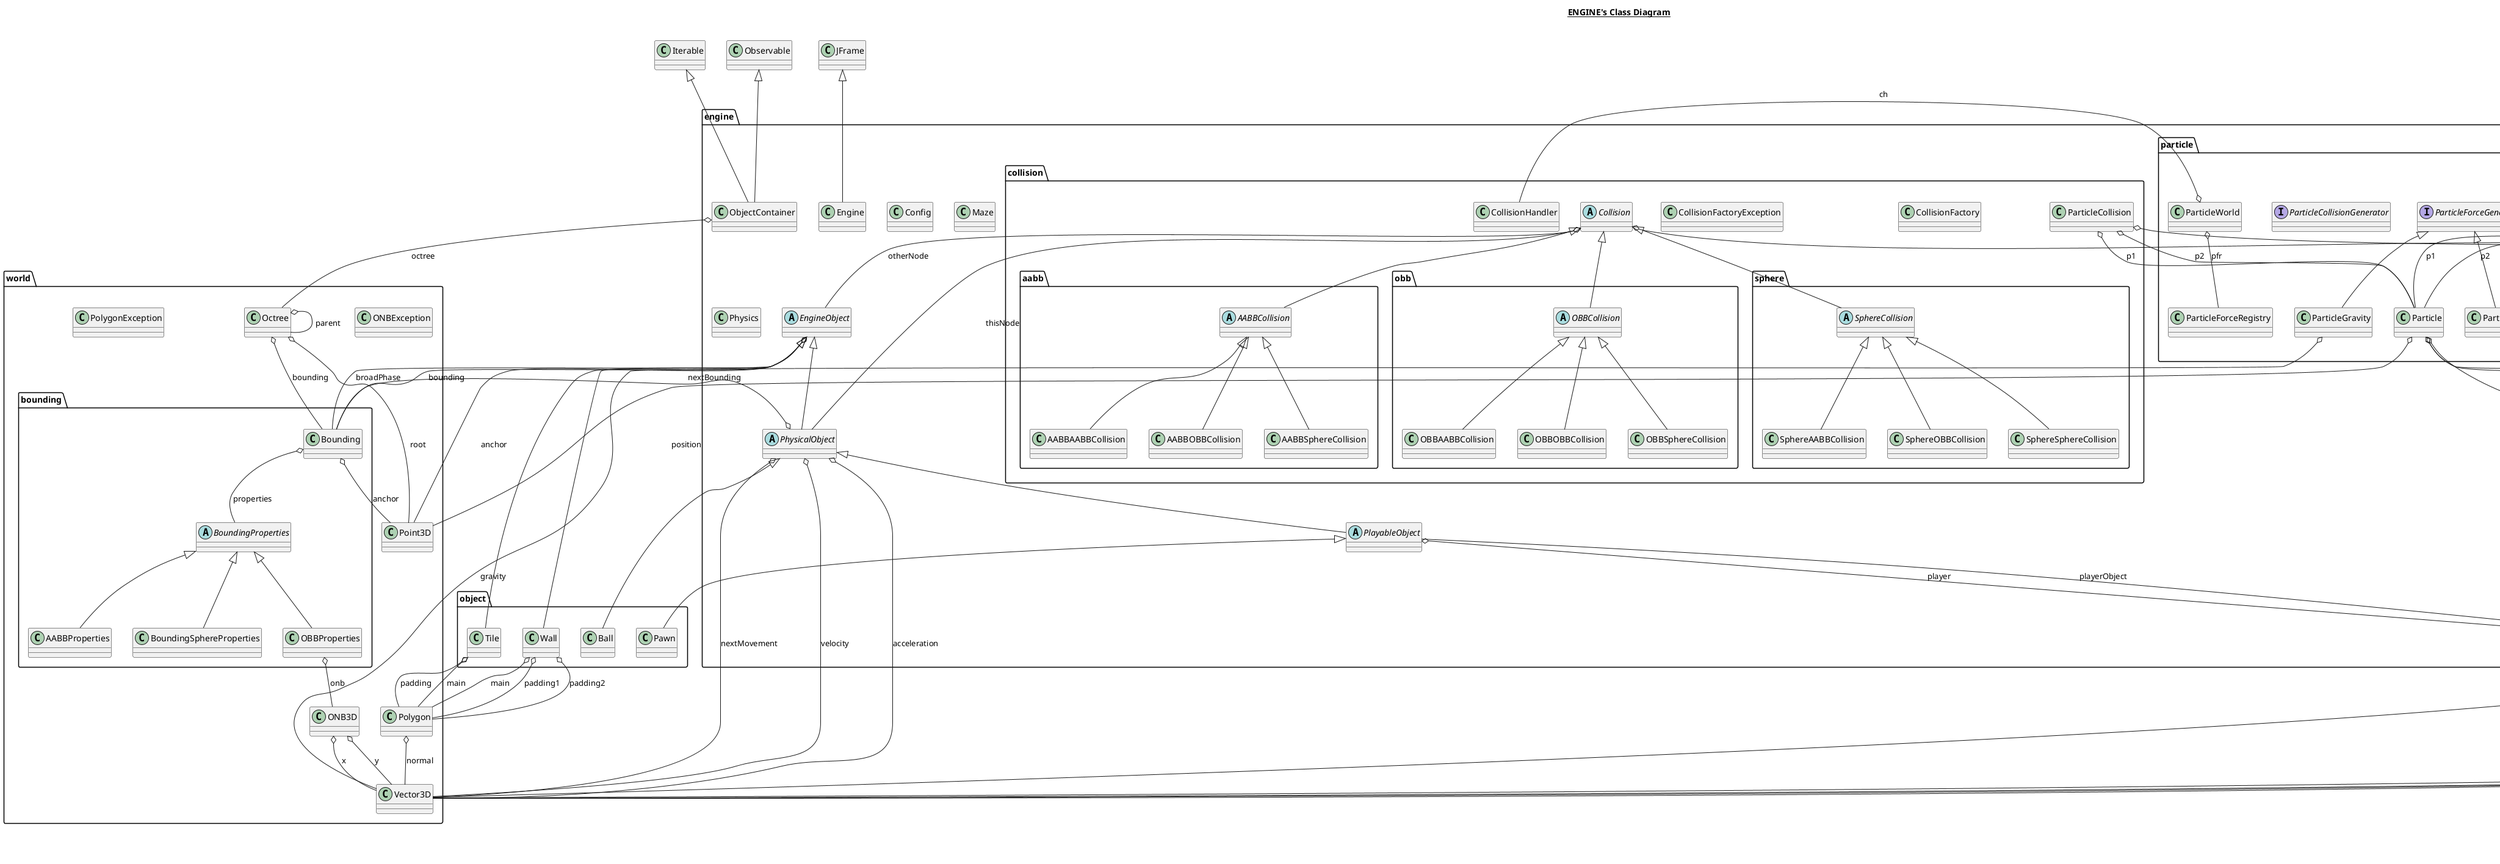 @startuml

title __ENGINE's Class Diagram__\n

  package engine {
    package engine.collision {
      package engine.collision.aabb {
        class AABBAABBCollision {
        }
      }
    }
  }
  

  package engine {
    package engine.collision {
      package engine.collision.aabb {
        abstract class AABBCollision {
        }
      }
    }
  }
  

  package engine {
    package engine.collision {
      package engine.collision.aabb {
        class AABBOBBCollision {
        }
      }
    }
  }
  

  package world {
    package world.bounding {
      class AABBProperties {
      }
    }
  }
  

  package engine {
    package engine.collision {
      package engine.collision.aabb {
        class AABBSphereCollision {
        }
      }
    }
  }
  

  package object {
    class Ball {
    }
  }
  

  package world {
    package world.bounding {
      class Bounding {
      }
    }
  }
  

  package world {
    package world.bounding {
      abstract class BoundingProperties {
      }
    }
  }
  

  package world {
    package world.bounding {
      class BoundingSphereProperties {
      }
    }
  }
  

  package engine {
    package engine.collision {
      abstract class Collision {
      }
    }
  }
  

  package engine {
    package engine.collision {
      class CollisionFactory {
      }
    }
  }
  

  package engine {
    package engine.collision {
      class CollisionFactoryException {
      }
    }
  }
  

  package engine {
    package engine.collision {
      class CollisionHandler {
      }
    }
  }
  

  package engine {
    class Config {
    }
  }
  

  package engine {
    class Engine {
    }
  }
  

  package engine {
    abstract class EngineObject {
    }
  }
  

  package engine {
    class Maze {
    }
  }
  

  package engine {
    package engine.collision {
      package engine.collision.obb {
        class OBBAABBCollision {
        }
      }
    }
  }
  

  package engine {
    package engine.collision {
      package engine.collision.obb {
        abstract class OBBCollision {
        }
      }
    }
  }
  

  package engine {
    package engine.collision {
      package engine.collision.obb {
        class OBBOBBCollision {
        }
      }
    }
  }
  

  package world {
    package world.bounding {
      class OBBProperties {
      }
    }
  }
  

  package engine {
    package engine.collision {
      package engine.collision.obb {
        class OBBSphereCollision {
        }
      }
    }
  }
  

  package world {
    class ONB3D {
    }
  }
  

  package world {
    class ONBException {
    }
  }
  

  package engine {
    class ObjectContainer {
    }
  }
  

  package world {
    class Octree {
    }
  }
  

  package engine {
    package engine.particle {
      class Particle {
      }
    }
  }
  

  package engine {
    package engine.particle {
      package engine.particle.link {
        class ParticleCable {
        }
      }
    }
  }
  

  package engine {
    package engine.collision {
      class ParticleCollision {
      }
    }
  }
  

  package engine {
    package engine.particle {
      interface ParticleCollisionGenerator {
      }
    }
  }
  

  package engine {
    package engine.particle {
      class ParticleDrag {
      }
    }
  }
  

  package engine {
    package engine.particle {
      interface ParticleForceGenerator {
      }
    }
  }
  

  package engine {
    package engine.particle {
      class ParticleForceRegistry {
      }
    }
  }
  

  package engine {
    package engine.particle {
      class ParticleGravity {
      }
    }
  }
  

  package engine {
    package engine.particle {
      package engine.particle.link {
        abstract class ParticleLink {
        }
      }
    }
  }
  

  package engine {
    package engine.particle {
      package engine.particle.link {
        class ParticleRod {
        }
      }
    }
  }
  

  package engine {
    package engine.particle {
      class ParticleWorld {
      }
    }
  }
  

  package object {
    class Pawn {
    }
  }
  

  package engine {
    abstract class PhysicalObject {
    }
  }
  

  package engine {
    class Physics {
    }
  }
  

  package engine {
    abstract class PlayableObject {
    }
  }
  

  package engine {
    class Player {
    }
  }
  

  package world {
    class Point3D {
    }
  }
  

  package world {
    class Polygon {
    }
  }
  

  package world {
    class PolygonException {
    }
  }
  

  package engine {
    package engine.collision {
      package engine.collision.sphere {
        class SphereAABBCollision {
        }
      }
    }
  }
  

  package engine {
    package engine.collision {
      package engine.collision.sphere {
        abstract class SphereCollision {
        }
      }
    }
  }
  

  package engine {
    package engine.collision {
      package engine.collision.sphere {
        class SphereOBBCollision {
        }
      }
    }
  }
  

  package engine {
    package engine.collision {
      package engine.collision.sphere {
        class SphereSphereCollision {
        }
      }
    }
  }
  

  package object {
    class Tile {
    }
  }
  

  package world {
    class Vector3D {
    }
  }
  

  package object {
    class Wall {
    }
  }
  

  AABBAABBCollision -up-|> AABBCollision
  AABBCollision -up-|> Collision
  AABBOBBCollision -up-|> AABBCollision
  AABBProperties -up-|> BoundingProperties
  AABBSphereCollision -up-|> AABBCollision
  Ball -up-|> PhysicalObject
  Bounding o-- Point3D : anchor
  Bounding o-- BoundingProperties : properties
  BoundingSphereProperties -up-|> BoundingProperties
  Collision o-- PhysicalObject : thisNode
  Collision o-- EngineObject : otherNode
  Collision o-- Vector3D : normal
  Engine -up-|> JFrame
  EngineObject o-- Point3D : anchor
  EngineObject o-- Bounding : bounding
  EngineObject o-- Bounding : broadPhase
  OBBAABBCollision -up-|> OBBCollision
  OBBCollision -up-|> Collision
  OBBOBBCollision -up-|> OBBCollision
  OBBProperties -up-|> BoundingProperties
  OBBProperties o-- ONB3D : onb
  OBBSphereCollision -up-|> OBBCollision
  ONB3D o-- Vector3D : x
  ONB3D o-- Vector3D : y
  ObjectContainer -up-|> Iterable
  ObjectContainer -up-|> Observable
  ObjectContainer o-- Octree : octree
  Octree o-- Octree : parent
  Octree o-- Point3D : root
  Octree o-- Bounding : bounding
  Particle o-- Point3D : position
  Particle o-- Vector3D : velocity
  Particle o-- Vector3D : acceleration
  Particle o-- Vector3D : total_force
  ParticleCable -up-|> ParticleLink
  ParticleCollision o-- Particle : p1
  ParticleCollision o-- Particle : p2
  ParticleCollision o-- Vector3D : normal
  ParticleDrag -up-|> ParticleForceGenerator
  ParticleGravity -up-|> ParticleForceGenerator
  ParticleGravity o-- Vector3D : gravity
  ParticleLink o-- Particle : p1
  ParticleLink o-- Particle : p2
  ParticleRod -up-|> ParticleLink
  ParticleWorld o-- ParticleForceRegistry : pfr
  ParticleWorld o-- CollisionHandler : ch
  Pawn -up-|> PlayableObject
  PhysicalObject -up-|> EngineObject
  PhysicalObject o-- Vector3D : velocity
  PhysicalObject o-- Vector3D : acceleration
  PhysicalObject o-- Vector3D : nextMovement
  PhysicalObject o-- Bounding : nextBounding
  PlayableObject -up-|> PhysicalObject
  PlayableObject o-- Player : player
  Player -up-|> KeyListener
  Player -up-|> MouseMotionListener
  Player o-- PlayableObject : playerObject
  Polygon o-- Vector3D : normal
  SphereAABBCollision -up-|> SphereCollision
  SphereCollision -up-|> Collision
  SphereOBBCollision -up-|> SphereCollision
  SphereSphereCollision -up-|> SphereCollision
  Tile -up-|> EngineObject
  Tile o-- Polygon : main
  Tile o-- Polygon : padding
  Wall -up-|> EngineObject
  Wall o-- Polygon : main
  Wall o-- Polygon : padding1
  Wall o-- Polygon : padding2


right footer


PlantUML diagram generated by SketchIt! (https://bitbucket.org/pmesmeur/sketch.it)
For more information about this tool, please contact philippe.mesmeur@gmail.com
endfooter

@enduml
